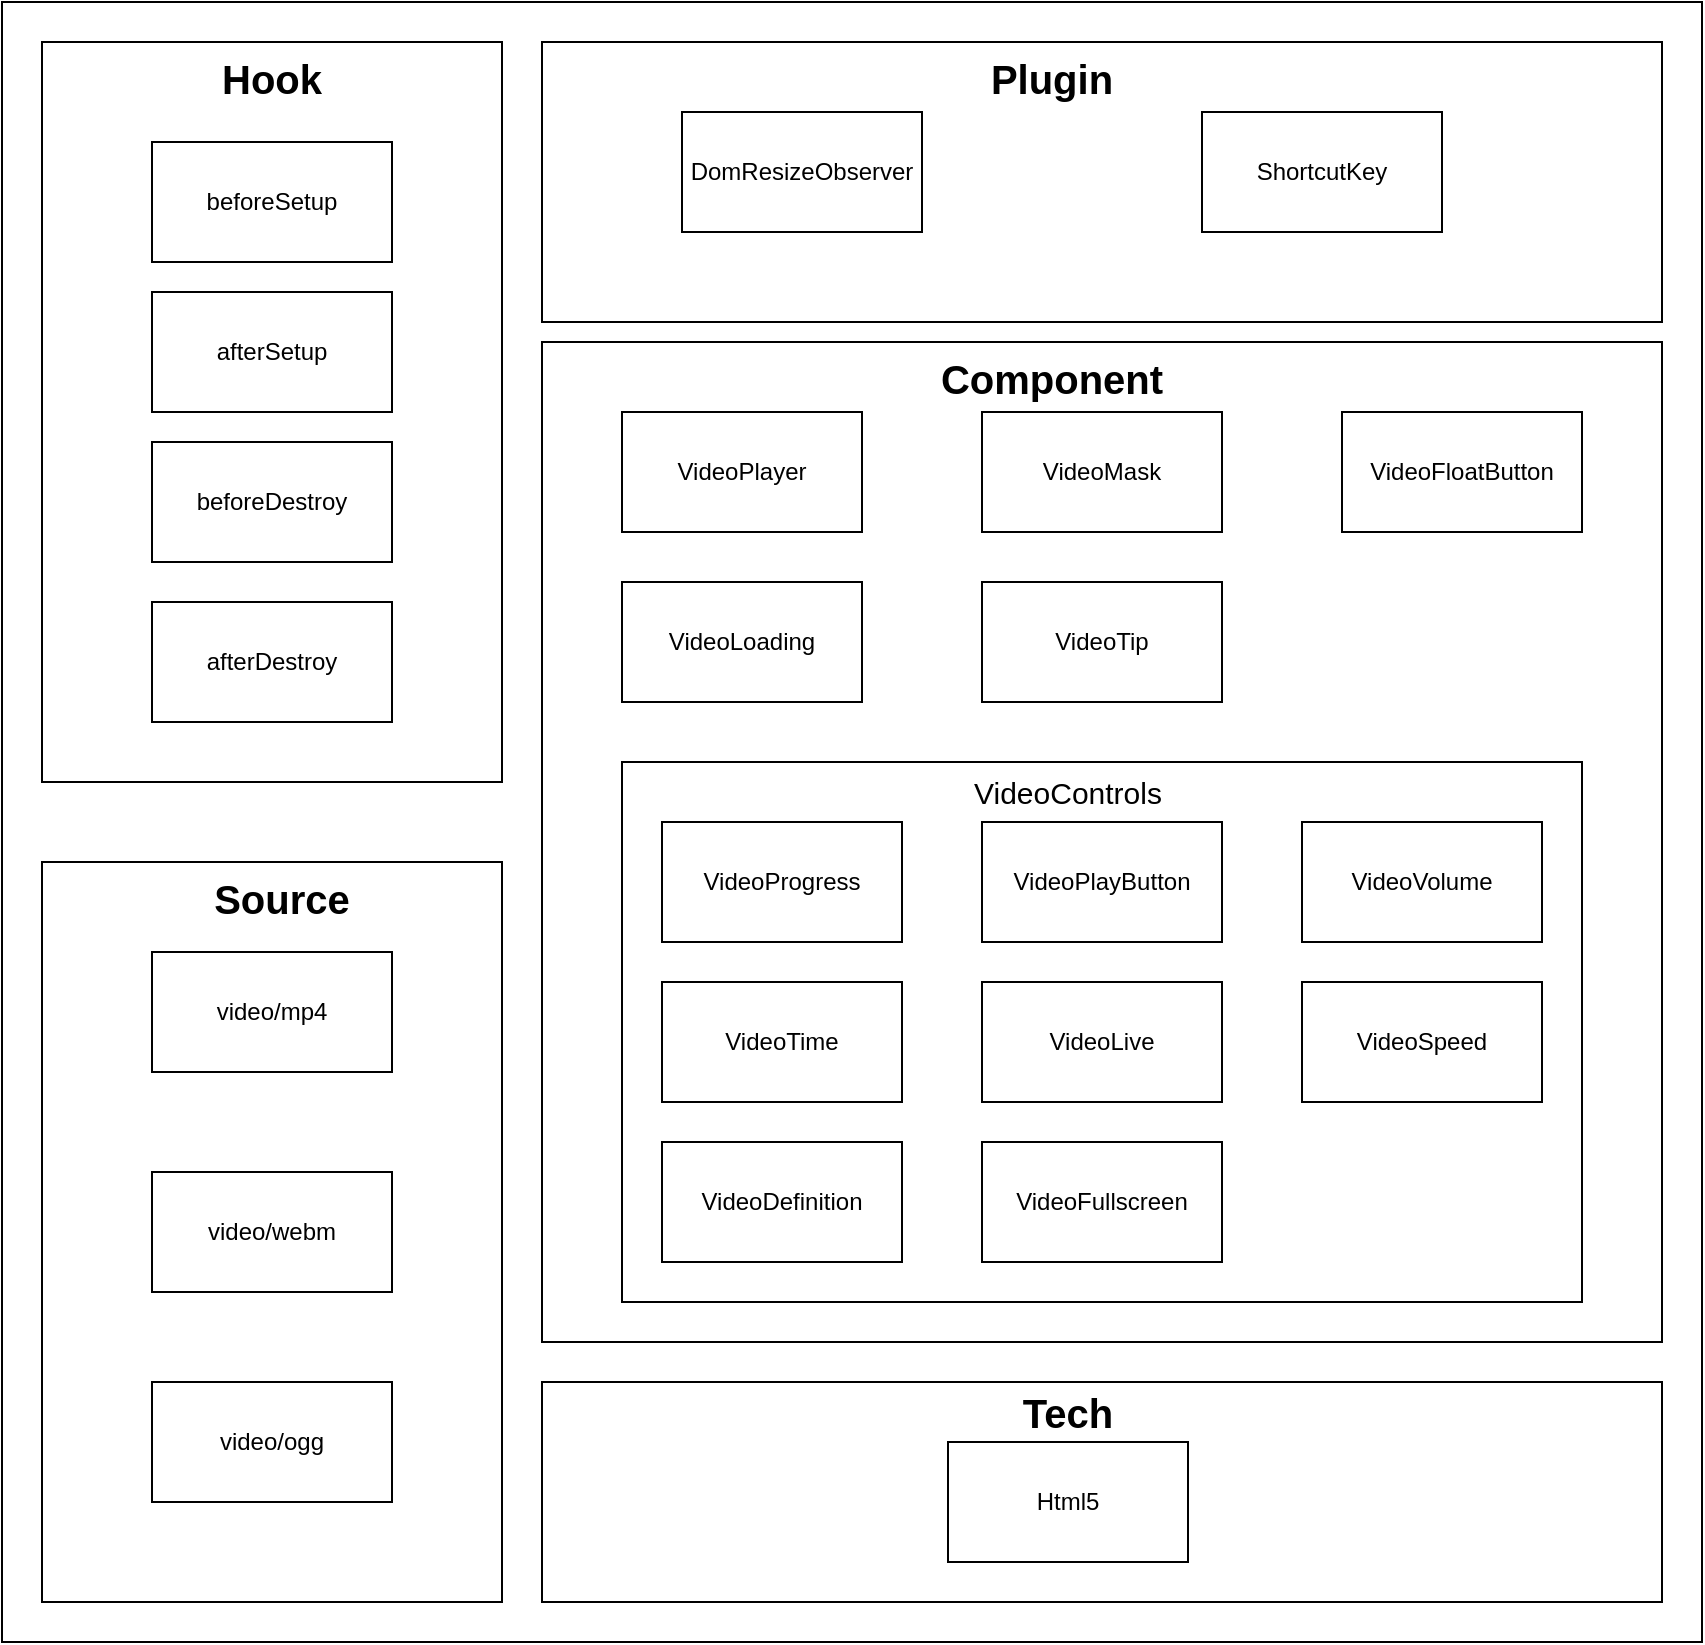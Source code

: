 <mxfile version="16.0.2" type="device"><diagram id="prtHgNgQTEPvFCAcTncT" name="Page-1"><mxGraphModel dx="1609" dy="585" grid="1" gridSize="10" guides="1" tooltips="1" connect="1" arrows="1" fold="1" page="1" pageScale="1" pageWidth="827" pageHeight="1169" math="0" shadow="0"><root><mxCell id="0"/><mxCell id="1" parent="0"/><mxCell id="6SXHFG3UVhJ4RztDP7Zk-1" value="" style="rounded=0;whiteSpace=wrap;html=1;" parent="1" vertex="1"><mxGeometry x="-130" y="80" width="850" height="820" as="geometry"/></mxCell><mxCell id="6SXHFG3UVhJ4RztDP7Zk-2" value="" style="rounded=0;whiteSpace=wrap;html=1;labelBackgroundColor=none;" parent="1" vertex="1"><mxGeometry x="140" y="100" width="560" height="140" as="geometry"/></mxCell><mxCell id="6SXHFG3UVhJ4RztDP7Zk-5" value="DomResizeObserver" style="rounded=0;whiteSpace=wrap;html=1;" parent="1" vertex="1"><mxGeometry x="210" y="135" width="120" height="60" as="geometry"/></mxCell><mxCell id="6SXHFG3UVhJ4RztDP7Zk-6" value="ShortcutKey" style="rounded=0;whiteSpace=wrap;html=1;" parent="1" vertex="1"><mxGeometry x="470" y="135" width="120" height="60" as="geometry"/></mxCell><mxCell id="6SXHFG3UVhJ4RztDP7Zk-7" value="Plugin" style="text;html=1;strokeColor=none;fillColor=none;align=center;verticalAlign=middle;whiteSpace=wrap;rounded=0;fontStyle=1;fontSize=20;" parent="1" vertex="1"><mxGeometry x="340" y="100" width="110" height="35" as="geometry"/></mxCell><mxCell id="6SXHFG3UVhJ4RztDP7Zk-8" value="" style="rounded=0;whiteSpace=wrap;html=1;fontSize=20;" parent="1" vertex="1"><mxGeometry x="140" y="250" width="560" height="500" as="geometry"/></mxCell><mxCell id="6SXHFG3UVhJ4RztDP7Zk-9" value="Component" style="text;html=1;strokeColor=none;fillColor=none;align=center;verticalAlign=middle;whiteSpace=wrap;rounded=0;fontStyle=1;fontSize=20;" parent="1" vertex="1"><mxGeometry x="340" y="250" width="110" height="35" as="geometry"/></mxCell><mxCell id="6SXHFG3UVhJ4RztDP7Zk-10" value="VideoPlayer" style="rounded=0;whiteSpace=wrap;html=1;fontSize=12;" parent="1" vertex="1"><mxGeometry x="180" y="285" width="120" height="60" as="geometry"/></mxCell><mxCell id="6SXHFG3UVhJ4RztDP7Zk-11" value="VideoMask" style="rounded=0;whiteSpace=wrap;html=1;fontSize=12;" parent="1" vertex="1"><mxGeometry x="360" y="285" width="120" height="60" as="geometry"/></mxCell><mxCell id="6SXHFG3UVhJ4RztDP7Zk-12" value="VideoFloatButton" style="rounded=0;whiteSpace=wrap;html=1;fontSize=12;" parent="1" vertex="1"><mxGeometry x="540" y="285" width="120" height="60" as="geometry"/></mxCell><mxCell id="6SXHFG3UVhJ4RztDP7Zk-13" value="VideoLoading" style="rounded=0;whiteSpace=wrap;html=1;fontSize=12;" parent="1" vertex="1"><mxGeometry x="180" y="370" width="120" height="60" as="geometry"/></mxCell><mxCell id="6SXHFG3UVhJ4RztDP7Zk-14" value="VideoTip" style="rounded=0;whiteSpace=wrap;html=1;fontSize=12;" parent="1" vertex="1"><mxGeometry x="360" y="370" width="120" height="60" as="geometry"/></mxCell><mxCell id="6SXHFG3UVhJ4RztDP7Zk-15" value="" style="rounded=0;whiteSpace=wrap;html=1;fontSize=12;" parent="1" vertex="1"><mxGeometry x="180" y="460" width="480" height="270" as="geometry"/></mxCell><mxCell id="6SXHFG3UVhJ4RztDP7Zk-16" value="VideoControls" style="text;html=1;strokeColor=none;fillColor=none;align=center;verticalAlign=middle;whiteSpace=wrap;rounded=0;fontSize=15;" parent="1" vertex="1"><mxGeometry x="350" y="460" width="106" height="30" as="geometry"/></mxCell><mxCell id="6SXHFG3UVhJ4RztDP7Zk-17" value="VideoProgress" style="rounded=0;whiteSpace=wrap;html=1;fontSize=12;" parent="1" vertex="1"><mxGeometry x="200" y="490" width="120" height="60" as="geometry"/></mxCell><mxCell id="6SXHFG3UVhJ4RztDP7Zk-18" value="VideoPlayButton" style="rounded=0;whiteSpace=wrap;html=1;fontSize=12;" parent="1" vertex="1"><mxGeometry x="360" y="490" width="120" height="60" as="geometry"/></mxCell><mxCell id="6SXHFG3UVhJ4RztDP7Zk-19" value="VideoVolume" style="rounded=0;whiteSpace=wrap;html=1;fontSize=12;" parent="1" vertex="1"><mxGeometry x="520" y="490" width="120" height="60" as="geometry"/></mxCell><mxCell id="6SXHFG3UVhJ4RztDP7Zk-20" value="VideoTime" style="rounded=0;whiteSpace=wrap;html=1;fontSize=12;" parent="1" vertex="1"><mxGeometry x="200" y="570" width="120" height="60" as="geometry"/></mxCell><mxCell id="6SXHFG3UVhJ4RztDP7Zk-21" value="VideoLive" style="rounded=0;whiteSpace=wrap;html=1;fontSize=12;" parent="1" vertex="1"><mxGeometry x="360" y="570" width="120" height="60" as="geometry"/></mxCell><mxCell id="6SXHFG3UVhJ4RztDP7Zk-22" value="VideoSpeed" style="rounded=0;whiteSpace=wrap;html=1;fontSize=12;" parent="1" vertex="1"><mxGeometry x="520" y="570" width="120" height="60" as="geometry"/></mxCell><mxCell id="6SXHFG3UVhJ4RztDP7Zk-23" value="VideoDefinition" style="rounded=0;whiteSpace=wrap;html=1;fontSize=12;" parent="1" vertex="1"><mxGeometry x="200" y="650" width="120" height="60" as="geometry"/></mxCell><mxCell id="6SXHFG3UVhJ4RztDP7Zk-24" value="VideoFullscreen" style="rounded=0;whiteSpace=wrap;html=1;fontSize=12;" parent="1" vertex="1"><mxGeometry x="360" y="650" width="120" height="60" as="geometry"/></mxCell><mxCell id="6SXHFG3UVhJ4RztDP7Zk-25" value="" style="rounded=0;whiteSpace=wrap;html=1;labelBackgroundColor=none;fontSize=12;" parent="1" vertex="1"><mxGeometry x="140" y="770" width="560" height="110" as="geometry"/></mxCell><mxCell id="6SXHFG3UVhJ4RztDP7Zk-26" value="Tech" style="text;html=1;strokeColor=none;fillColor=none;align=center;verticalAlign=middle;whiteSpace=wrap;rounded=0;labelBackgroundColor=none;fontSize=20;fontStyle=1" parent="1" vertex="1"><mxGeometry x="373" y="770" width="60" height="30" as="geometry"/></mxCell><mxCell id="6SXHFG3UVhJ4RztDP7Zk-27" value="Html5" style="rounded=0;whiteSpace=wrap;html=1;labelBackgroundColor=none;fontSize=12;" parent="1" vertex="1"><mxGeometry x="343" y="800" width="120" height="60" as="geometry"/></mxCell><mxCell id="asaDG3EysXJ7DfOK5eyz-1" value="" style="rounded=0;whiteSpace=wrap;html=1;" parent="1" vertex="1"><mxGeometry x="-110" y="100" width="230" height="370" as="geometry"/></mxCell><mxCell id="asaDG3EysXJ7DfOK5eyz-3" value="Hook" style="text;html=1;strokeColor=none;fillColor=none;align=center;verticalAlign=middle;whiteSpace=wrap;rounded=0;fontStyle=1;fontSize=20;" parent="1" vertex="1"><mxGeometry x="-50" y="100" width="110" height="35" as="geometry"/></mxCell><mxCell id="asaDG3EysXJ7DfOK5eyz-4" value="beforeSetup" style="rounded=0;whiteSpace=wrap;html=1;" parent="1" vertex="1"><mxGeometry x="-55" y="150" width="120" height="60" as="geometry"/></mxCell><mxCell id="asaDG3EysXJ7DfOK5eyz-5" value="afterSetup" style="rounded=0;whiteSpace=wrap;html=1;" parent="1" vertex="1"><mxGeometry x="-55" y="225" width="120" height="60" as="geometry"/></mxCell><mxCell id="asaDG3EysXJ7DfOK5eyz-6" value="beforeDestroy" style="rounded=0;whiteSpace=wrap;html=1;" parent="1" vertex="1"><mxGeometry x="-55" y="300" width="120" height="60" as="geometry"/></mxCell><mxCell id="asaDG3EysXJ7DfOK5eyz-7" value="afterDestroy" style="rounded=0;whiteSpace=wrap;html=1;" parent="1" vertex="1"><mxGeometry x="-55" y="380" width="120" height="60" as="geometry"/></mxCell><mxCell id="asaDG3EysXJ7DfOK5eyz-15" value="" style="rounded=0;whiteSpace=wrap;html=1;" parent="1" vertex="1"><mxGeometry x="-110" y="510" width="230" height="370" as="geometry"/></mxCell><mxCell id="asaDG3EysXJ7DfOK5eyz-16" value="Source" style="text;html=1;strokeColor=none;fillColor=none;align=center;verticalAlign=middle;whiteSpace=wrap;rounded=0;fontStyle=1;fontSize=20;" parent="1" vertex="1"><mxGeometry x="-45" y="510" width="110" height="35" as="geometry"/></mxCell><mxCell id="asaDG3EysXJ7DfOK5eyz-17" value="video/mp4" style="rounded=0;whiteSpace=wrap;html=1;" parent="1" vertex="1"><mxGeometry x="-55" y="555" width="120" height="60" as="geometry"/></mxCell><mxCell id="asaDG3EysXJ7DfOK5eyz-18" value="video/webm" style="rounded=0;whiteSpace=wrap;html=1;" parent="1" vertex="1"><mxGeometry x="-55" y="665" width="120" height="60" as="geometry"/></mxCell><mxCell id="asaDG3EysXJ7DfOK5eyz-19" value="video/ogg" style="rounded=0;whiteSpace=wrap;html=1;" parent="1" vertex="1"><mxGeometry x="-55" y="770" width="120" height="60" as="geometry"/></mxCell></root></mxGraphModel></diagram></mxfile>
